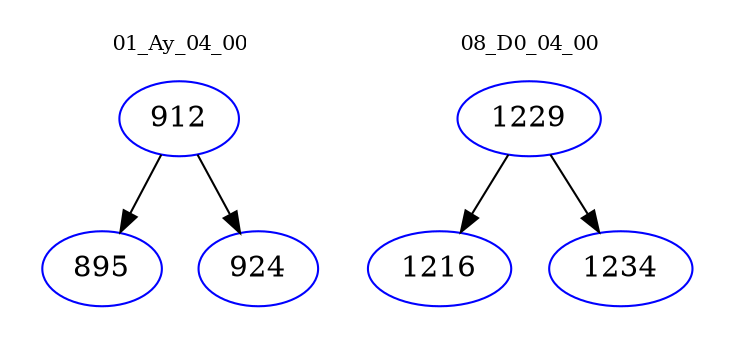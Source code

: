 digraph{
subgraph cluster_0 {
color = white
label = "01_Ay_04_00";
fontsize=10;
T0_912 [label="912", color="blue"]
T0_912 -> T0_895 [color="black"]
T0_895 [label="895", color="blue"]
T0_912 -> T0_924 [color="black"]
T0_924 [label="924", color="blue"]
}
subgraph cluster_1 {
color = white
label = "08_D0_04_00";
fontsize=10;
T1_1229 [label="1229", color="blue"]
T1_1229 -> T1_1216 [color="black"]
T1_1216 [label="1216", color="blue"]
T1_1229 -> T1_1234 [color="black"]
T1_1234 [label="1234", color="blue"]
}
}
